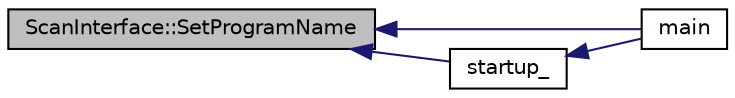 digraph "ScanInterface::SetProgramName"
{
  edge [fontname="Helvetica",fontsize="10",labelfontname="Helvetica",labelfontsize="10"];
  node [fontname="Helvetica",fontsize="10",shape=record];
  rankdir="LR";
  Node1 [label="ScanInterface::SetProgramName",height=0.2,width=0.4,color="black", fillcolor="grey75", style="filled", fontcolor="black"];
  Node1 -> Node2 [dir="back",color="midnightblue",fontsize="10",style="solid",fontname="Helvetica"];
  Node2 [label="main",height=0.2,width=0.4,color="black", fillcolor="white", style="filled",URL="$d9/d0e/event_reader_8cpp.html#a0ddf1224851353fc92bfbff6f499fa97"];
  Node1 -> Node3 [dir="back",color="midnightblue",fontsize="10",style="solid",fontname="Helvetica"];
  Node3 [label="startup_",height=0.2,width=0.4,color="black", fillcolor="white", style="filled",URL="$d1/dd5/utkscanor_8cpp.html#a8dbf7975e3e8cf9404086d6f85c6f308",tooltip="Begins setups the interface between SCANOR and the C++ and the Unpacker. It also handles the processi..."];
  Node3 -> Node2 [dir="back",color="midnightblue",fontsize="10",style="solid",fontname="Helvetica"];
}
